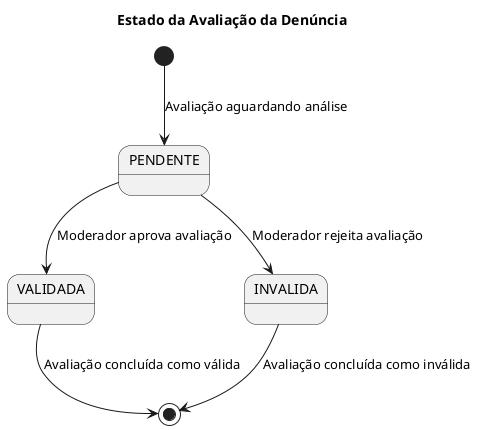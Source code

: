 @startuml
title Estado da Avaliação da Denúncia

[*] --> PENDENTE : Avaliação aguardando análise

PENDENTE --> VALIDADA : Moderador aprova avaliação
PENDENTE --> INVALIDA : Moderador rejeita avaliação

VALIDADA --> [*] : Avaliação concluída como válida
INVALIDA --> [*] : Avaliação concluída como inválida

@enduml
